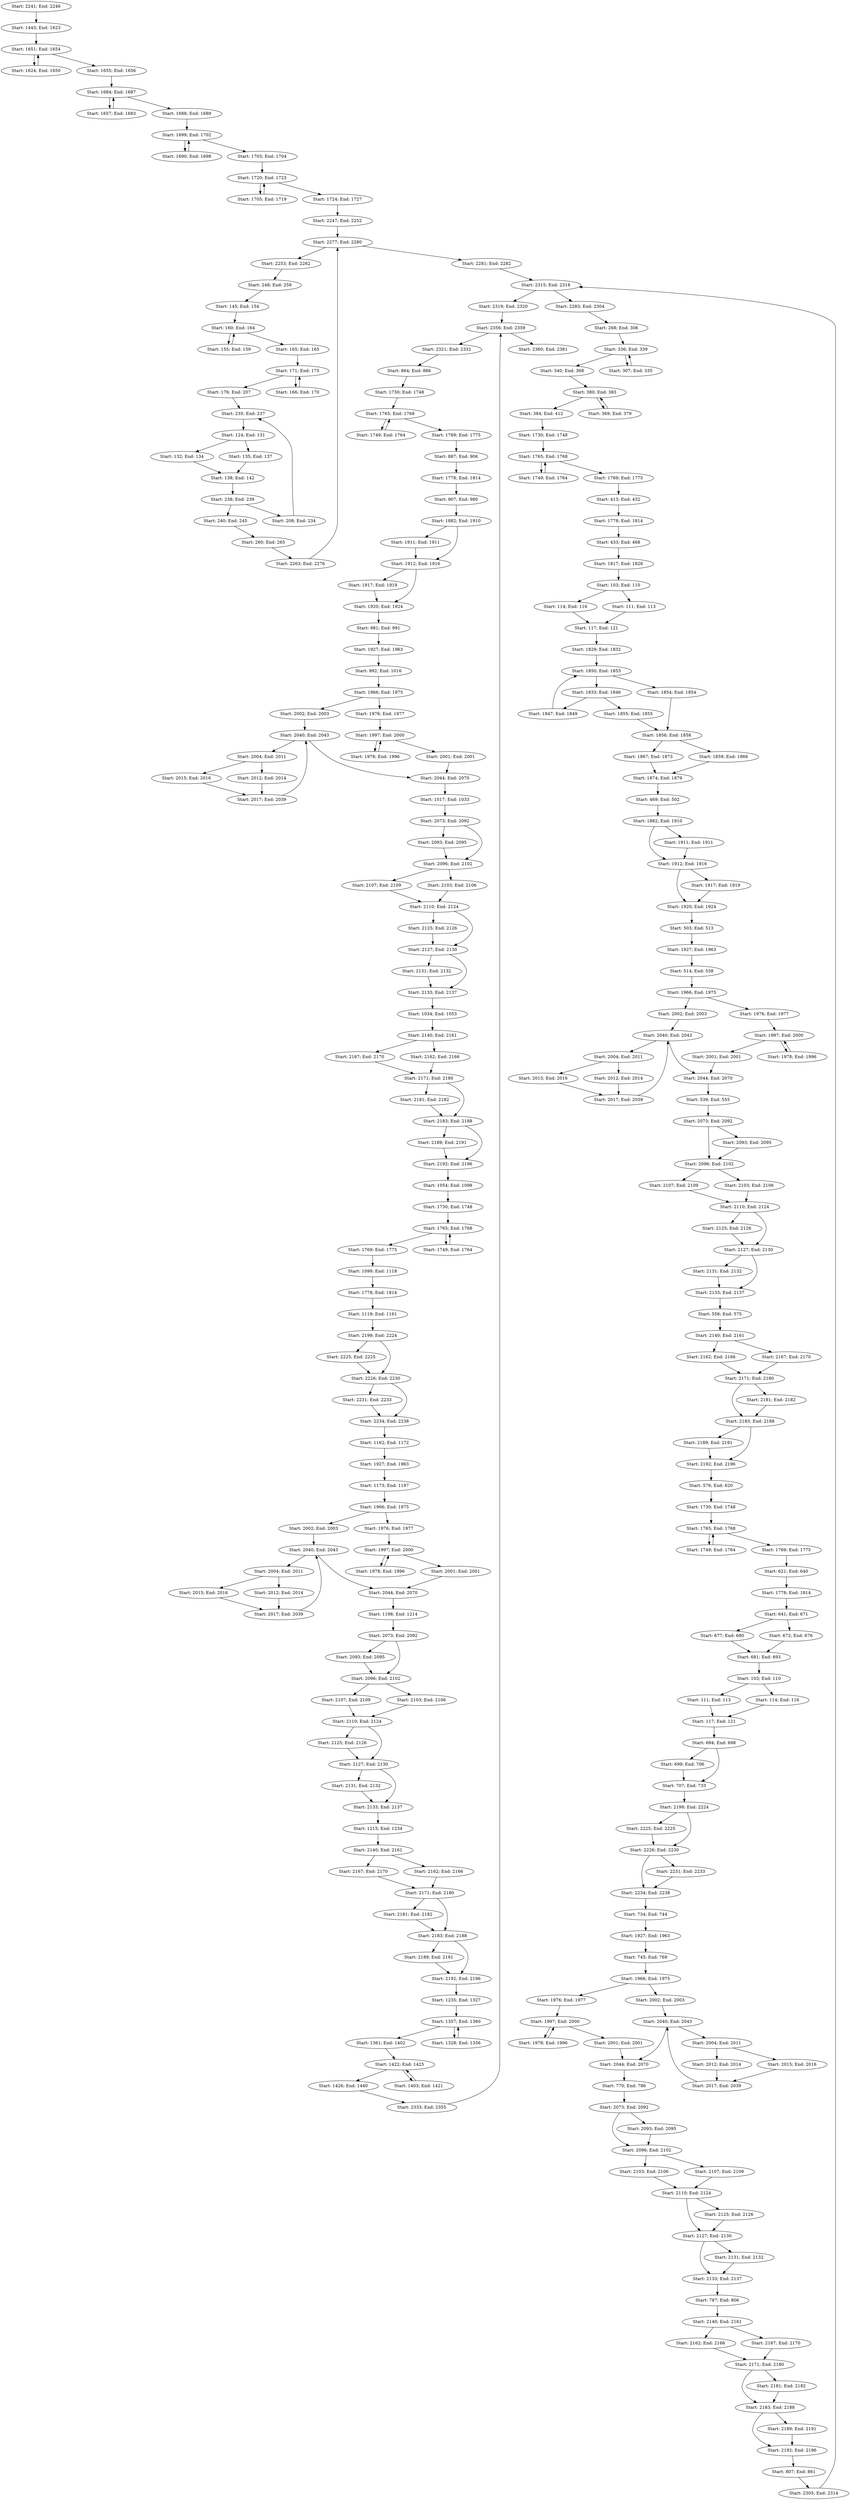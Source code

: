 strict digraph "" {
	node [label="\N"];
	0	[block="Basic Block starting at line 2241 with 6 instructions",
		label="Start: 2241; End: 2246"];
	84	[block="Basic Block starting at line 1443 with 181 instructions",
		label="Start: 1443; End: 1623"];
	0 -> 84;
	1	[block="Basic Block starting at line 2247 with 6 instructions",
		label="Start: 2247; End: 2252"];
	4	[block="Basic Block starting at line 2277 with 4 instructions",
		label="Start: 2277; End: 2280"];
	1 -> 4;
	2	[block="Basic Block starting at line 2253 with 10 instructions",
		label="Start: 2253; End: 2262"];
	33	[block="Basic Block starting at line 248 with 12 instructions",
		label="Start: 248; End: 259"];
	2 -> 33;
	3	[block="Basic Block starting at line 2263 with 14 instructions",
		label="Start: 2263; End: 2276"];
	3 -> 4;
	4 -> 2;
	5	[block="Basic Block starting at line 2281 with 2 instructions",
		label="Start: 2281; End: 2282"];
	4 -> 5;
	8	[block="Basic Block starting at line 2315 with 4 instructions",
		label="Start: 2315; End: 2318"];
	5 -> 8;
	6	[block="Basic Block starting at line 2283 with 22 instructions",
		label="Start: 2283; End: 2304"];
	35	[block="Basic Block starting at line 268 with 39 instructions",
		label="Start: 268; End: 306"];
	6 -> 35;
	7	[block="Basic Block starting at line 2305 with 10 instructions",
		label="Start: 2305; End: 2314"];
	7 -> 8;
	8 -> 6;
	9	[block="Basic Block starting at line 2319 with 2 instructions",
		label="Start: 2319; End: 2320"];
	8 -> 9;
	12	[block="Basic Block starting at line 2356 with 4 instructions",
		label="Start: 2356; End: 2359"];
	9 -> 12;
	10	[block="Basic Block starting at line 2321 with 12 instructions",
		label="Start: 2321; End: 2332"];
	63	[block="Basic Block starting at line 864 with 23 instructions",
		label="Start: 864; End: 886"];
	10 -> 63;
	11	[block="Basic Block starting at line 2333 with 23 instructions",
		label="Start: 2333; End: 2355"];
	11 -> 12;
	12 -> 10;
	13	[block="Basic Block starting at line 2360 with 22 instructions",
		label="Start: 2360; End: 2381"];
	12 -> 13;
	14	[block="Basic Block starting at line 103 with 8 instructions",
		label="Start: 103; End: 110"];
	15	[block="Basic Block starting at line 111 with 3 instructions",
		label="Start: 111; End: 113"];
	14 -> 15;
	16	[block="Basic Block starting at line 114 with 3 instructions",
		label="Start: 114; End: 116"];
	14 -> 16;
	17	[block="Basic Block starting at line 117 with 5 instructions",
		label="Start: 117; End: 121"];
	15 -> 17;
	16 -> 17;
	103	[block="Basic Block starting at line 1829 with 4 instructions",
		label="Start: 1829; End: 1832"];
	17 -> 103;
	18	[block="Basic Block starting at line 124 with 8 instructions",
		label="Start: 124; End: 131"];
	19	[block="Basic Block starting at line 132 with 3 instructions",
		label="Start: 132; End: 134"];
	18 -> 19;
	20	[block="Basic Block starting at line 135 with 3 instructions",
		label="Start: 135; End: 137"];
	18 -> 20;
	21	[block="Basic Block starting at line 138 with 5 instructions",
		label="Start: 138; End: 142"];
	19 -> 21;
	20 -> 21;
	31	[block="Basic Block starting at line 238 with 2 instructions",
		label="Start: 238; End: 239"];
	21 -> 31;
	22	[block="Basic Block starting at line 145 with 10 instructions",
		label="Start: 145; End: 154"];
	24	[block="Basic Block starting at line 160 with 5 instructions",
		label="Start: 160; End: 164"];
	22 -> 24;
	23	[block="Basic Block starting at line 155 with 5 instructions",
		label="Start: 155; End: 159"];
	23 -> 24;
	24 -> 23;
	25	[block="Basic Block starting at line 165 with 1 instructions",
		label="Start: 165; End: 165"];
	24 -> 25;
	27	[block="Basic Block starting at line 171 with 5 instructions",
		label="Start: 171; End: 175"];
	25 -> 27;
	26	[block="Basic Block starting at line 166 with 5 instructions",
		label="Start: 166; End: 170"];
	26 -> 27;
	27 -> 26;
	28	[block="Basic Block starting at line 176 with 32 instructions",
		label="Start: 176; End: 207"];
	27 -> 28;
	30	[block="Basic Block starting at line 235 with 3 instructions",
		label="Start: 235; End: 237"];
	28 -> 30;
	29	[block="Basic Block starting at line 208 with 27 instructions",
		label="Start: 208; End: 234"];
	29 -> 30;
	30 -> 18;
	31 -> 29;
	32	[block="Basic Block starting at line 240 with 6 instructions",
		label="Start: 240; End: 245"];
	31 -> 32;
	34	[block="Basic Block starting at line 260 with 6 instructions",
		label="Start: 260; End: 265"];
	32 -> 34;
	33 -> 22;
	34 -> 3;
	37	[block="Basic Block starting at line 336 with 4 instructions",
		label="Start: 336; End: 339"];
	35 -> 37;
	36	[block="Basic Block starting at line 307 with 29 instructions",
		label="Start: 307; End: 335"];
	36 -> 37;
	37 -> 36;
	38	[block="Basic Block starting at line 340 with 29 instructions",
		label="Start: 340; End: 368"];
	37 -> 38;
	40	[block="Basic Block starting at line 380 with 4 instructions",
		label="Start: 380; End: 383"];
	38 -> 40;
	39	[block="Basic Block starting at line 369 with 11 instructions",
		label="Start: 369; End: 379"];
	39 -> 40;
	40 -> 39;
	41	[block="Basic Block starting at line 384 with 29 instructions",
		label="Start: 384; End: 412"];
	40 -> 41;
	97	[block="Basic Block starting at line 1730 with 19 instructions",
		label="Start: 1730; End: 1748"];
	41 -> 97;
	42	[block="Basic Block starting at line 413 with 20 instructions",
		label="Start: 413; End: 432"];
	101	[block="Basic Block starting at line 1778 with 37 instructions",
		label="Start: 1778; End: 1814"];
	42 -> 101;
	43	[block="Basic Block starting at line 433 with 36 instructions",
		label="Start: 433; End: 468"];
	102	[block="Basic Block starting at line 1817 with 12 instructions",
		label="Start: 1817; End: 1828"];
	43 -> 102;
	44	[block="Basic Block starting at line 469 with 34 instructions",
		label="Start: 469; End: 502"];
	113	[block="Basic Block starting at line 1882 with 29 instructions",
		label="Start: 1882; End: 1910"];
	44 -> 113;
	45	[block="Basic Block starting at line 503 with 11 instructions",
		label="Start: 503; End: 513"];
	118	[block="Basic Block starting at line 1927 with 37 instructions",
		label="Start: 1927; End: 1963"];
	45 -> 118;
	46	[block="Basic Block starting at line 514 with 25 instructions",
		label="Start: 514; End: 538"];
	119	[block="Basic Block starting at line 1966 with 10 instructions",
		label="Start: 1966; End: 1975"];
	46 -> 119;
	47	[block="Basic Block starting at line 539 with 17 instructions",
		label="Start: 539; End: 555"];
	131	[block="Basic Block starting at line 2073 with 20 instructions",
		label="Start: 2073; End: 2092"];
	47 -> 131;
	48	[block="Basic Block starting at line 556 with 20 instructions",
		label="Start: 556; End: 575"];
	141	[block="Basic Block starting at line 2140 with 22 instructions",
		label="Start: 2140; End: 2161"];
	48 -> 141;
	49	[block="Basic Block starting at line 576 with 45 instructions",
		label="Start: 576; End: 620"];
	158	[block="Basic Block starting at line 1730 with 19 instructions",
		label="Start: 1730; End: 1748"];
	49 -> 158;
	50	[block="Basic Block starting at line 621 with 20 instructions",
		label="Start: 621; End: 640"];
	162	[block="Basic Block starting at line 1778 with 37 instructions",
		label="Start: 1778; End: 1814"];
	50 -> 162;
	51	[block="Basic Block starting at line 641 with 31 instructions",
		label="Start: 641; End: 671"];
	52	[block="Basic Block starting at line 672 with 5 instructions",
		label="Start: 672; End: 676"];
	51 -> 52;
	53	[block="Basic Block starting at line 677 with 4 instructions",
		label="Start: 677; End: 680"];
	51 -> 53;
	54	[block="Basic Block starting at line 681 with 13 instructions",
		label="Start: 681; End: 693"];
	52 -> 54;
	53 -> 54;
	154	[block="Basic Block starting at line 103 with 8 instructions",
		label="Start: 103; End: 110"];
	54 -> 154;
	55	[block="Basic Block starting at line 694 with 5 instructions",
		label="Start: 694; End: 698"];
	56	[block="Basic Block starting at line 699 with 8 instructions",
		label="Start: 699; End: 706"];
	55 -> 56;
	57	[block="Basic Block starting at line 707 with 27 instructions",
		label="Start: 707; End: 733"];
	55 -> 57;
	56 -> 57;
	149	[block="Basic Block starting at line 2199 with 26 instructions",
		label="Start: 2199; End: 2224"];
	57 -> 149;
	58	[block="Basic Block starting at line 734 with 11 instructions",
		label="Start: 734; End: 744"];
	168	[block="Basic Block starting at line 1927 with 37 instructions",
		label="Start: 1927; End: 1963"];
	58 -> 168;
	59	[block="Basic Block starting at line 745 with 25 instructions",
		label="Start: 745; End: 769"];
	169	[block="Basic Block starting at line 1966 with 10 instructions",
		label="Start: 1966; End: 1975"];
	59 -> 169;
	60	[block="Basic Block starting at line 770 with 17 instructions",
		label="Start: 770; End: 786"];
	181	[block="Basic Block starting at line 2073 with 20 instructions",
		label="Start: 2073; End: 2092"];
	60 -> 181;
	61	[block="Basic Block starting at line 787 with 20 instructions",
		label="Start: 787; End: 806"];
	191	[block="Basic Block starting at line 2140 with 22 instructions",
		label="Start: 2140; End: 2161"];
	61 -> 191;
	62	[block="Basic Block starting at line 807 with 55 instructions",
		label="Start: 807; End: 861"];
	62 -> 7;
	204	[block="Basic Block starting at line 1730 with 19 instructions",
		label="Start: 1730; End: 1748"];
	63 -> 204;
	64	[block="Basic Block starting at line 887 with 20 instructions",
		label="Start: 887; End: 906"];
	208	[block="Basic Block starting at line 1778 with 37 instructions",
		label="Start: 1778; End: 1814"];
	64 -> 208;
	65	[block="Basic Block starting at line 907 with 74 instructions",
		label="Start: 907; End: 980"];
	163	[block="Basic Block starting at line 1882 with 29 instructions",
		label="Start: 1882; End: 1910"];
	65 -> 163;
	66	[block="Basic Block starting at line 981 with 11 instructions",
		label="Start: 981; End: 991"];
	209	[block="Basic Block starting at line 1927 with 37 instructions",
		label="Start: 1927; End: 1963"];
	66 -> 209;
	67	[block="Basic Block starting at line 992 with 25 instructions",
		label="Start: 992; End: 1016"];
	210	[block="Basic Block starting at line 1966 with 10 instructions",
		label="Start: 1966; End: 1975"];
	67 -> 210;
	68	[block="Basic Block starting at line 1017 with 17 instructions",
		label="Start: 1017; End: 1033"];
	222	[block="Basic Block starting at line 2073 with 20 instructions",
		label="Start: 2073; End: 2092"];
	68 -> 222;
	69	[block="Basic Block starting at line 1034 with 20 instructions",
		label="Start: 1034; End: 1053"];
	232	[block="Basic Block starting at line 2140 with 22 instructions",
		label="Start: 2140; End: 2161"];
	69 -> 232;
	70	[block="Basic Block starting at line 1054 with 45 instructions",
		label="Start: 1054; End: 1098"];
	240	[block="Basic Block starting at line 1730 with 19 instructions",
		label="Start: 1730; End: 1748"];
	70 -> 240;
	71	[block="Basic Block starting at line 1099 with 20 instructions",
		label="Start: 1099; End: 1118"];
	244	[block="Basic Block starting at line 1778 with 37 instructions",
		label="Start: 1778; End: 1814"];
	71 -> 244;
	72	[block="Basic Block starting at line 1119 with 43 instructions",
		label="Start: 1119; End: 1161"];
	199	[block="Basic Block starting at line 2199 with 26 instructions",
		label="Start: 2199; End: 2224"];
	72 -> 199;
	73	[block="Basic Block starting at line 1162 with 11 instructions",
		label="Start: 1162; End: 1172"];
	245	[block="Basic Block starting at line 1927 with 37 instructions",
		label="Start: 1927; End: 1963"];
	73 -> 245;
	74	[block="Basic Block starting at line 1173 with 25 instructions",
		label="Start: 1173; End: 1197"];
	246	[block="Basic Block starting at line 1966 with 10 instructions",
		label="Start: 1966; End: 1975"];
	74 -> 246;
	75	[block="Basic Block starting at line 1198 with 17 instructions",
		label="Start: 1198; End: 1214"];
	258	[block="Basic Block starting at line 2073 with 20 instructions",
		label="Start: 2073; End: 2092"];
	75 -> 258;
	76	[block="Basic Block starting at line 1215 with 20 instructions",
		label="Start: 1215; End: 1234"];
	268	[block="Basic Block starting at line 2140 with 22 instructions",
		label="Start: 2140; End: 2161"];
	76 -> 268;
	77	[block="Basic Block starting at line 1235 with 93 instructions",
		label="Start: 1235; End: 1327"];
	79	[block="Basic Block starting at line 1357 with 4 instructions",
		label="Start: 1357; End: 1360"];
	77 -> 79;
	78	[block="Basic Block starting at line 1328 with 29 instructions",
		label="Start: 1328; End: 1356"];
	78 -> 79;
	79 -> 78;
	80	[block="Basic Block starting at line 1361 with 42 instructions",
		label="Start: 1361; End: 1402"];
	79 -> 80;
	82	[block="Basic Block starting at line 1422 with 4 instructions",
		label="Start: 1422; End: 1425"];
	80 -> 82;
	81	[block="Basic Block starting at line 1403 with 19 instructions",
		label="Start: 1403; End: 1421"];
	81 -> 82;
	82 -> 81;
	83	[block="Basic Block starting at line 1426 with 15 instructions",
		label="Start: 1426; End: 1440"];
	82 -> 83;
	83 -> 11;
	86	[block="Basic Block starting at line 1651 with 4 instructions",
		label="Start: 1651; End: 1654"];
	84 -> 86;
	85	[block="Basic Block starting at line 1624 with 27 instructions",
		label="Start: 1624; End: 1650"];
	85 -> 86;
	86 -> 85;
	87	[block="Basic Block starting at line 1655 with 2 instructions",
		label="Start: 1655; End: 1656"];
	86 -> 87;
	89	[block="Basic Block starting at line 1684 with 4 instructions",
		label="Start: 1684; End: 1687"];
	87 -> 89;
	88	[block="Basic Block starting at line 1657 with 27 instructions",
		label="Start: 1657; End: 1683"];
	88 -> 89;
	89 -> 88;
	90	[block="Basic Block starting at line 1688 with 2 instructions",
		label="Start: 1688; End: 1689"];
	89 -> 90;
	92	[block="Basic Block starting at line 1699 with 4 instructions",
		label="Start: 1699; End: 1702"];
	90 -> 92;
	91	[block="Basic Block starting at line 1690 with 9 instructions",
		label="Start: 1690; End: 1698"];
	91 -> 92;
	92 -> 91;
	93	[block="Basic Block starting at line 1703 with 2 instructions",
		label="Start: 1703; End: 1704"];
	92 -> 93;
	95	[block="Basic Block starting at line 1720 with 4 instructions",
		label="Start: 1720; End: 1723"];
	93 -> 95;
	94	[block="Basic Block starting at line 1705 with 15 instructions",
		label="Start: 1705; End: 1719"];
	94 -> 95;
	95 -> 94;
	96	[block="Basic Block starting at line 1724 with 4 instructions",
		label="Start: 1724; End: 1727"];
	95 -> 96;
	96 -> 1;
	99	[block="Basic Block starting at line 1765 with 4 instructions",
		label="Start: 1765; End: 1768"];
	97 -> 99;
	98	[block="Basic Block starting at line 1749 with 16 instructions",
		label="Start: 1749; End: 1764"];
	98 -> 99;
	99 -> 98;
	100	[block="Basic Block starting at line 1769 with 7 instructions",
		label="Start: 1769; End: 1775"];
	99 -> 100;
	100 -> 42;
	101 -> 43;
	102 -> 14;
	106	[block="Basic Block starting at line 1850 with 4 instructions",
		label="Start: 1850; End: 1853"];
	103 -> 106;
	104	[block="Basic Block starting at line 1833 with 14 instructions",
		label="Start: 1833; End: 1846"];
	105	[block="Basic Block starting at line 1847 with 3 instructions",
		label="Start: 1847; End: 1849"];
	104 -> 105;
	108	[block="Basic Block starting at line 1855 with 1 instructions",
		label="Start: 1855; End: 1855"];
	104 -> 108;
	105 -> 106;
	106 -> 104;
	107	[block="Basic Block starting at line 1854 with 1 instructions",
		label="Start: 1854; End: 1854"];
	106 -> 107;
	109	[block="Basic Block starting at line 1856 with 3 instructions",
		label="Start: 1856; End: 1858"];
	107 -> 109;
	108 -> 109;
	110	[block="Basic Block starting at line 1859 with 8 instructions",
		label="Start: 1859; End: 1866"];
	109 -> 110;
	111	[block="Basic Block starting at line 1867 with 7 instructions",
		label="Start: 1867; End: 1873"];
	109 -> 111;
	112	[block="Basic Block starting at line 1874 with 6 instructions",
		label="Start: 1874; End: 1879"];
	110 -> 112;
	111 -> 112;
	112 -> 44;
	114	[block="Basic Block starting at line 1911 with 1 instructions",
		label="Start: 1911; End: 1911"];
	113 -> 114;
	115	[block="Basic Block starting at line 1912 with 5 instructions",
		label="Start: 1912; End: 1916"];
	113 -> 115;
	114 -> 115;
	116	[block="Basic Block starting at line 1917 with 3 instructions",
		label="Start: 1917; End: 1919"];
	115 -> 116;
	117	[block="Basic Block starting at line 1920 with 5 instructions",
		label="Start: 1920; End: 1924"];
	115 -> 117;
	116 -> 117;
	117 -> 45;
	118 -> 46;
	120	[block="Basic Block starting at line 1976 with 2 instructions",
		label="Start: 1976; End: 1977"];
	119 -> 120;
	124	[block="Basic Block starting at line 2002 with 2 instructions",
		label="Start: 2002; End: 2003"];
	119 -> 124;
	122	[block="Basic Block starting at line 1997 with 4 instructions",
		label="Start: 1997; End: 2000"];
	120 -> 122;
	121	[block="Basic Block starting at line 1978 with 19 instructions",
		label="Start: 1978; End: 1996"];
	121 -> 122;
	122 -> 121;
	123	[block="Basic Block starting at line 2001 with 1 instructions",
		label="Start: 2001; End: 2001"];
	122 -> 123;
	130	[block="Basic Block starting at line 2044 with 27 instructions",
		label="Start: 2044; End: 2070"];
	123 -> 130;
	129	[block="Basic Block starting at line 2040 with 4 instructions",
		label="Start: 2040; End: 2043"];
	124 -> 129;
	125	[block="Basic Block starting at line 2004 with 8 instructions",
		label="Start: 2004; End: 2011"];
	126	[block="Basic Block starting at line 2012 with 3 instructions",
		label="Start: 2012; End: 2014"];
	125 -> 126;
	127	[block="Basic Block starting at line 2015 with 2 instructions",
		label="Start: 2015; End: 2016"];
	125 -> 127;
	128	[block="Basic Block starting at line 2017 with 23 instructions",
		label="Start: 2017; End: 2039"];
	126 -> 128;
	127 -> 128;
	128 -> 129;
	129 -> 125;
	129 -> 130;
	130 -> 47;
	132	[block="Basic Block starting at line 2093 with 3 instructions",
		label="Start: 2093; End: 2095"];
	131 -> 132;
	133	[block="Basic Block starting at line 2096 with 7 instructions",
		label="Start: 2096; End: 2102"];
	131 -> 133;
	132 -> 133;
	134	[block="Basic Block starting at line 2103 with 4 instructions",
		label="Start: 2103; End: 2106"];
	133 -> 134;
	135	[block="Basic Block starting at line 2107 with 3 instructions",
		label="Start: 2107; End: 2109"];
	133 -> 135;
	136	[block="Basic Block starting at line 2110 with 15 instructions",
		label="Start: 2110; End: 2124"];
	134 -> 136;
	135 -> 136;
	137	[block="Basic Block starting at line 2125 with 2 instructions",
		label="Start: 2125; End: 2126"];
	136 -> 137;
	138	[block="Basic Block starting at line 2127 with 4 instructions",
		label="Start: 2127; End: 2130"];
	136 -> 138;
	137 -> 138;
	139	[block="Basic Block starting at line 2131 with 2 instructions",
		label="Start: 2131; End: 2132"];
	138 -> 139;
	140	[block="Basic Block starting at line 2133 with 5 instructions",
		label="Start: 2133; End: 2137"];
	138 -> 140;
	139 -> 140;
	140 -> 48;
	142	[block="Basic Block starting at line 2162 with 5 instructions",
		label="Start: 2162; End: 2166"];
	141 -> 142;
	143	[block="Basic Block starting at line 2167 with 4 instructions",
		label="Start: 2167; End: 2170"];
	141 -> 143;
	144	[block="Basic Block starting at line 2171 with 10 instructions",
		label="Start: 2171; End: 2180"];
	142 -> 144;
	143 -> 144;
	145	[block="Basic Block starting at line 2181 with 2 instructions",
		label="Start: 2181; End: 2182"];
	144 -> 145;
	146	[block="Basic Block starting at line 2183 with 6 instructions",
		label="Start: 2183; End: 2188"];
	144 -> 146;
	145 -> 146;
	147	[block="Basic Block starting at line 2189 with 3 instructions",
		label="Start: 2189; End: 2191"];
	146 -> 147;
	148	[block="Basic Block starting at line 2192 with 5 instructions",
		label="Start: 2192; End: 2196"];
	146 -> 148;
	147 -> 148;
	148 -> 49;
	150	[block="Basic Block starting at line 2225 with 1 instructions",
		label="Start: 2225; End: 2225"];
	149 -> 150;
	151	[block="Basic Block starting at line 2226 with 5 instructions",
		label="Start: 2226; End: 2230"];
	149 -> 151;
	150 -> 151;
	152	[block="Basic Block starting at line 2231 with 3 instructions",
		label="Start: 2231; End: 2233"];
	151 -> 152;
	153	[block="Basic Block starting at line 2234 with 5 instructions",
		label="Start: 2234; End: 2238"];
	151 -> 153;
	152 -> 153;
	153 -> 58;
	155	[block="Basic Block starting at line 111 with 3 instructions",
		label="Start: 111; End: 113"];
	154 -> 155;
	156	[block="Basic Block starting at line 114 with 3 instructions",
		label="Start: 114; End: 116"];
	154 -> 156;
	157	[block="Basic Block starting at line 117 with 5 instructions",
		label="Start: 117; End: 121"];
	155 -> 157;
	156 -> 157;
	157 -> 55;
	160	[block="Basic Block starting at line 1765 with 4 instructions",
		label="Start: 1765; End: 1768"];
	158 -> 160;
	159	[block="Basic Block starting at line 1749 with 16 instructions",
		label="Start: 1749; End: 1764"];
	159 -> 160;
	160 -> 159;
	161	[block="Basic Block starting at line 1769 with 7 instructions",
		label="Start: 1769; End: 1775"];
	160 -> 161;
	161 -> 50;
	162 -> 51;
	164	[block="Basic Block starting at line 1911 with 1 instructions",
		label="Start: 1911; End: 1911"];
	163 -> 164;
	165	[block="Basic Block starting at line 1912 with 5 instructions",
		label="Start: 1912; End: 1916"];
	163 -> 165;
	164 -> 165;
	166	[block="Basic Block starting at line 1917 with 3 instructions",
		label="Start: 1917; End: 1919"];
	165 -> 166;
	167	[block="Basic Block starting at line 1920 with 5 instructions",
		label="Start: 1920; End: 1924"];
	165 -> 167;
	166 -> 167;
	167 -> 66;
	168 -> 59;
	170	[block="Basic Block starting at line 1976 with 2 instructions",
		label="Start: 1976; End: 1977"];
	169 -> 170;
	174	[block="Basic Block starting at line 2002 with 2 instructions",
		label="Start: 2002; End: 2003"];
	169 -> 174;
	172	[block="Basic Block starting at line 1997 with 4 instructions",
		label="Start: 1997; End: 2000"];
	170 -> 172;
	171	[block="Basic Block starting at line 1978 with 19 instructions",
		label="Start: 1978; End: 1996"];
	171 -> 172;
	172 -> 171;
	173	[block="Basic Block starting at line 2001 with 1 instructions",
		label="Start: 2001; End: 2001"];
	172 -> 173;
	180	[block="Basic Block starting at line 2044 with 27 instructions",
		label="Start: 2044; End: 2070"];
	173 -> 180;
	179	[block="Basic Block starting at line 2040 with 4 instructions",
		label="Start: 2040; End: 2043"];
	174 -> 179;
	175	[block="Basic Block starting at line 2004 with 8 instructions",
		label="Start: 2004; End: 2011"];
	176	[block="Basic Block starting at line 2012 with 3 instructions",
		label="Start: 2012; End: 2014"];
	175 -> 176;
	177	[block="Basic Block starting at line 2015 with 2 instructions",
		label="Start: 2015; End: 2016"];
	175 -> 177;
	178	[block="Basic Block starting at line 2017 with 23 instructions",
		label="Start: 2017; End: 2039"];
	176 -> 178;
	177 -> 178;
	178 -> 179;
	179 -> 175;
	179 -> 180;
	180 -> 60;
	182	[block="Basic Block starting at line 2093 with 3 instructions",
		label="Start: 2093; End: 2095"];
	181 -> 182;
	183	[block="Basic Block starting at line 2096 with 7 instructions",
		label="Start: 2096; End: 2102"];
	181 -> 183;
	182 -> 183;
	184	[block="Basic Block starting at line 2103 with 4 instructions",
		label="Start: 2103; End: 2106"];
	183 -> 184;
	185	[block="Basic Block starting at line 2107 with 3 instructions",
		label="Start: 2107; End: 2109"];
	183 -> 185;
	186	[block="Basic Block starting at line 2110 with 15 instructions",
		label="Start: 2110; End: 2124"];
	184 -> 186;
	185 -> 186;
	187	[block="Basic Block starting at line 2125 with 2 instructions",
		label="Start: 2125; End: 2126"];
	186 -> 187;
	188	[block="Basic Block starting at line 2127 with 4 instructions",
		label="Start: 2127; End: 2130"];
	186 -> 188;
	187 -> 188;
	189	[block="Basic Block starting at line 2131 with 2 instructions",
		label="Start: 2131; End: 2132"];
	188 -> 189;
	190	[block="Basic Block starting at line 2133 with 5 instructions",
		label="Start: 2133; End: 2137"];
	188 -> 190;
	189 -> 190;
	190 -> 61;
	192	[block="Basic Block starting at line 2162 with 5 instructions",
		label="Start: 2162; End: 2166"];
	191 -> 192;
	193	[block="Basic Block starting at line 2167 with 4 instructions",
		label="Start: 2167; End: 2170"];
	191 -> 193;
	194	[block="Basic Block starting at line 2171 with 10 instructions",
		label="Start: 2171; End: 2180"];
	192 -> 194;
	193 -> 194;
	195	[block="Basic Block starting at line 2181 with 2 instructions",
		label="Start: 2181; End: 2182"];
	194 -> 195;
	196	[block="Basic Block starting at line 2183 with 6 instructions",
		label="Start: 2183; End: 2188"];
	194 -> 196;
	195 -> 196;
	197	[block="Basic Block starting at line 2189 with 3 instructions",
		label="Start: 2189; End: 2191"];
	196 -> 197;
	198	[block="Basic Block starting at line 2192 with 5 instructions",
		label="Start: 2192; End: 2196"];
	196 -> 198;
	197 -> 198;
	198 -> 62;
	200	[block="Basic Block starting at line 2225 with 1 instructions",
		label="Start: 2225; End: 2225"];
	199 -> 200;
	201	[block="Basic Block starting at line 2226 with 5 instructions",
		label="Start: 2226; End: 2230"];
	199 -> 201;
	200 -> 201;
	202	[block="Basic Block starting at line 2231 with 3 instructions",
		label="Start: 2231; End: 2233"];
	201 -> 202;
	203	[block="Basic Block starting at line 2234 with 5 instructions",
		label="Start: 2234; End: 2238"];
	201 -> 203;
	202 -> 203;
	203 -> 73;
	206	[block="Basic Block starting at line 1765 with 4 instructions",
		label="Start: 1765; End: 1768"];
	204 -> 206;
	205	[block="Basic Block starting at line 1749 with 16 instructions",
		label="Start: 1749; End: 1764"];
	205 -> 206;
	206 -> 205;
	207	[block="Basic Block starting at line 1769 with 7 instructions",
		label="Start: 1769; End: 1775"];
	206 -> 207;
	207 -> 64;
	208 -> 65;
	209 -> 67;
	211	[block="Basic Block starting at line 1976 with 2 instructions",
		label="Start: 1976; End: 1977"];
	210 -> 211;
	215	[block="Basic Block starting at line 2002 with 2 instructions",
		label="Start: 2002; End: 2003"];
	210 -> 215;
	213	[block="Basic Block starting at line 1997 with 4 instructions",
		label="Start: 1997; End: 2000"];
	211 -> 213;
	212	[block="Basic Block starting at line 1978 with 19 instructions",
		label="Start: 1978; End: 1996"];
	212 -> 213;
	213 -> 212;
	214	[block="Basic Block starting at line 2001 with 1 instructions",
		label="Start: 2001; End: 2001"];
	213 -> 214;
	221	[block="Basic Block starting at line 2044 with 27 instructions",
		label="Start: 2044; End: 2070"];
	214 -> 221;
	220	[block="Basic Block starting at line 2040 with 4 instructions",
		label="Start: 2040; End: 2043"];
	215 -> 220;
	216	[block="Basic Block starting at line 2004 with 8 instructions",
		label="Start: 2004; End: 2011"];
	217	[block="Basic Block starting at line 2012 with 3 instructions",
		label="Start: 2012; End: 2014"];
	216 -> 217;
	218	[block="Basic Block starting at line 2015 with 2 instructions",
		label="Start: 2015; End: 2016"];
	216 -> 218;
	219	[block="Basic Block starting at line 2017 with 23 instructions",
		label="Start: 2017; End: 2039"];
	217 -> 219;
	218 -> 219;
	219 -> 220;
	220 -> 216;
	220 -> 221;
	221 -> 68;
	223	[block="Basic Block starting at line 2093 with 3 instructions",
		label="Start: 2093; End: 2095"];
	222 -> 223;
	224	[block="Basic Block starting at line 2096 with 7 instructions",
		label="Start: 2096; End: 2102"];
	222 -> 224;
	223 -> 224;
	225	[block="Basic Block starting at line 2103 with 4 instructions",
		label="Start: 2103; End: 2106"];
	224 -> 225;
	226	[block="Basic Block starting at line 2107 with 3 instructions",
		label="Start: 2107; End: 2109"];
	224 -> 226;
	227	[block="Basic Block starting at line 2110 with 15 instructions",
		label="Start: 2110; End: 2124"];
	225 -> 227;
	226 -> 227;
	228	[block="Basic Block starting at line 2125 with 2 instructions",
		label="Start: 2125; End: 2126"];
	227 -> 228;
	229	[block="Basic Block starting at line 2127 with 4 instructions",
		label="Start: 2127; End: 2130"];
	227 -> 229;
	228 -> 229;
	230	[block="Basic Block starting at line 2131 with 2 instructions",
		label="Start: 2131; End: 2132"];
	229 -> 230;
	231	[block="Basic Block starting at line 2133 with 5 instructions",
		label="Start: 2133; End: 2137"];
	229 -> 231;
	230 -> 231;
	231 -> 69;
	233	[block="Basic Block starting at line 2162 with 5 instructions",
		label="Start: 2162; End: 2166"];
	232 -> 233;
	234	[block="Basic Block starting at line 2167 with 4 instructions",
		label="Start: 2167; End: 2170"];
	232 -> 234;
	235	[block="Basic Block starting at line 2171 with 10 instructions",
		label="Start: 2171; End: 2180"];
	233 -> 235;
	234 -> 235;
	236	[block="Basic Block starting at line 2181 with 2 instructions",
		label="Start: 2181; End: 2182"];
	235 -> 236;
	237	[block="Basic Block starting at line 2183 with 6 instructions",
		label="Start: 2183; End: 2188"];
	235 -> 237;
	236 -> 237;
	238	[block="Basic Block starting at line 2189 with 3 instructions",
		label="Start: 2189; End: 2191"];
	237 -> 238;
	239	[block="Basic Block starting at line 2192 with 5 instructions",
		label="Start: 2192; End: 2196"];
	237 -> 239;
	238 -> 239;
	239 -> 70;
	242	[block="Basic Block starting at line 1765 with 4 instructions",
		label="Start: 1765; End: 1768"];
	240 -> 242;
	241	[block="Basic Block starting at line 1749 with 16 instructions",
		label="Start: 1749; End: 1764"];
	241 -> 242;
	242 -> 241;
	243	[block="Basic Block starting at line 1769 with 7 instructions",
		label="Start: 1769; End: 1775"];
	242 -> 243;
	243 -> 71;
	244 -> 72;
	245 -> 74;
	247	[block="Basic Block starting at line 1976 with 2 instructions",
		label="Start: 1976; End: 1977"];
	246 -> 247;
	251	[block="Basic Block starting at line 2002 with 2 instructions",
		label="Start: 2002; End: 2003"];
	246 -> 251;
	249	[block="Basic Block starting at line 1997 with 4 instructions",
		label="Start: 1997; End: 2000"];
	247 -> 249;
	248	[block="Basic Block starting at line 1978 with 19 instructions",
		label="Start: 1978; End: 1996"];
	248 -> 249;
	249 -> 248;
	250	[block="Basic Block starting at line 2001 with 1 instructions",
		label="Start: 2001; End: 2001"];
	249 -> 250;
	257	[block="Basic Block starting at line 2044 with 27 instructions",
		label="Start: 2044; End: 2070"];
	250 -> 257;
	256	[block="Basic Block starting at line 2040 with 4 instructions",
		label="Start: 2040; End: 2043"];
	251 -> 256;
	252	[block="Basic Block starting at line 2004 with 8 instructions",
		label="Start: 2004; End: 2011"];
	253	[block="Basic Block starting at line 2012 with 3 instructions",
		label="Start: 2012; End: 2014"];
	252 -> 253;
	254	[block="Basic Block starting at line 2015 with 2 instructions",
		label="Start: 2015; End: 2016"];
	252 -> 254;
	255	[block="Basic Block starting at line 2017 with 23 instructions",
		label="Start: 2017; End: 2039"];
	253 -> 255;
	254 -> 255;
	255 -> 256;
	256 -> 252;
	256 -> 257;
	257 -> 75;
	259	[block="Basic Block starting at line 2093 with 3 instructions",
		label="Start: 2093; End: 2095"];
	258 -> 259;
	260	[block="Basic Block starting at line 2096 with 7 instructions",
		label="Start: 2096; End: 2102"];
	258 -> 260;
	259 -> 260;
	261	[block="Basic Block starting at line 2103 with 4 instructions",
		label="Start: 2103; End: 2106"];
	260 -> 261;
	262	[block="Basic Block starting at line 2107 with 3 instructions",
		label="Start: 2107; End: 2109"];
	260 -> 262;
	263	[block="Basic Block starting at line 2110 with 15 instructions",
		label="Start: 2110; End: 2124"];
	261 -> 263;
	262 -> 263;
	264	[block="Basic Block starting at line 2125 with 2 instructions",
		label="Start: 2125; End: 2126"];
	263 -> 264;
	265	[block="Basic Block starting at line 2127 with 4 instructions",
		label="Start: 2127; End: 2130"];
	263 -> 265;
	264 -> 265;
	266	[block="Basic Block starting at line 2131 with 2 instructions",
		label="Start: 2131; End: 2132"];
	265 -> 266;
	267	[block="Basic Block starting at line 2133 with 5 instructions",
		label="Start: 2133; End: 2137"];
	265 -> 267;
	266 -> 267;
	267 -> 76;
	269	[block="Basic Block starting at line 2162 with 5 instructions",
		label="Start: 2162; End: 2166"];
	268 -> 269;
	270	[block="Basic Block starting at line 2167 with 4 instructions",
		label="Start: 2167; End: 2170"];
	268 -> 270;
	271	[block="Basic Block starting at line 2171 with 10 instructions",
		label="Start: 2171; End: 2180"];
	269 -> 271;
	270 -> 271;
	272	[block="Basic Block starting at line 2181 with 2 instructions",
		label="Start: 2181; End: 2182"];
	271 -> 272;
	273	[block="Basic Block starting at line 2183 with 6 instructions",
		label="Start: 2183; End: 2188"];
	271 -> 273;
	272 -> 273;
	274	[block="Basic Block starting at line 2189 with 3 instructions",
		label="Start: 2189; End: 2191"];
	273 -> 274;
	275	[block="Basic Block starting at line 2192 with 5 instructions",
		label="Start: 2192; End: 2196"];
	273 -> 275;
	274 -> 275;
	275 -> 77;
}
